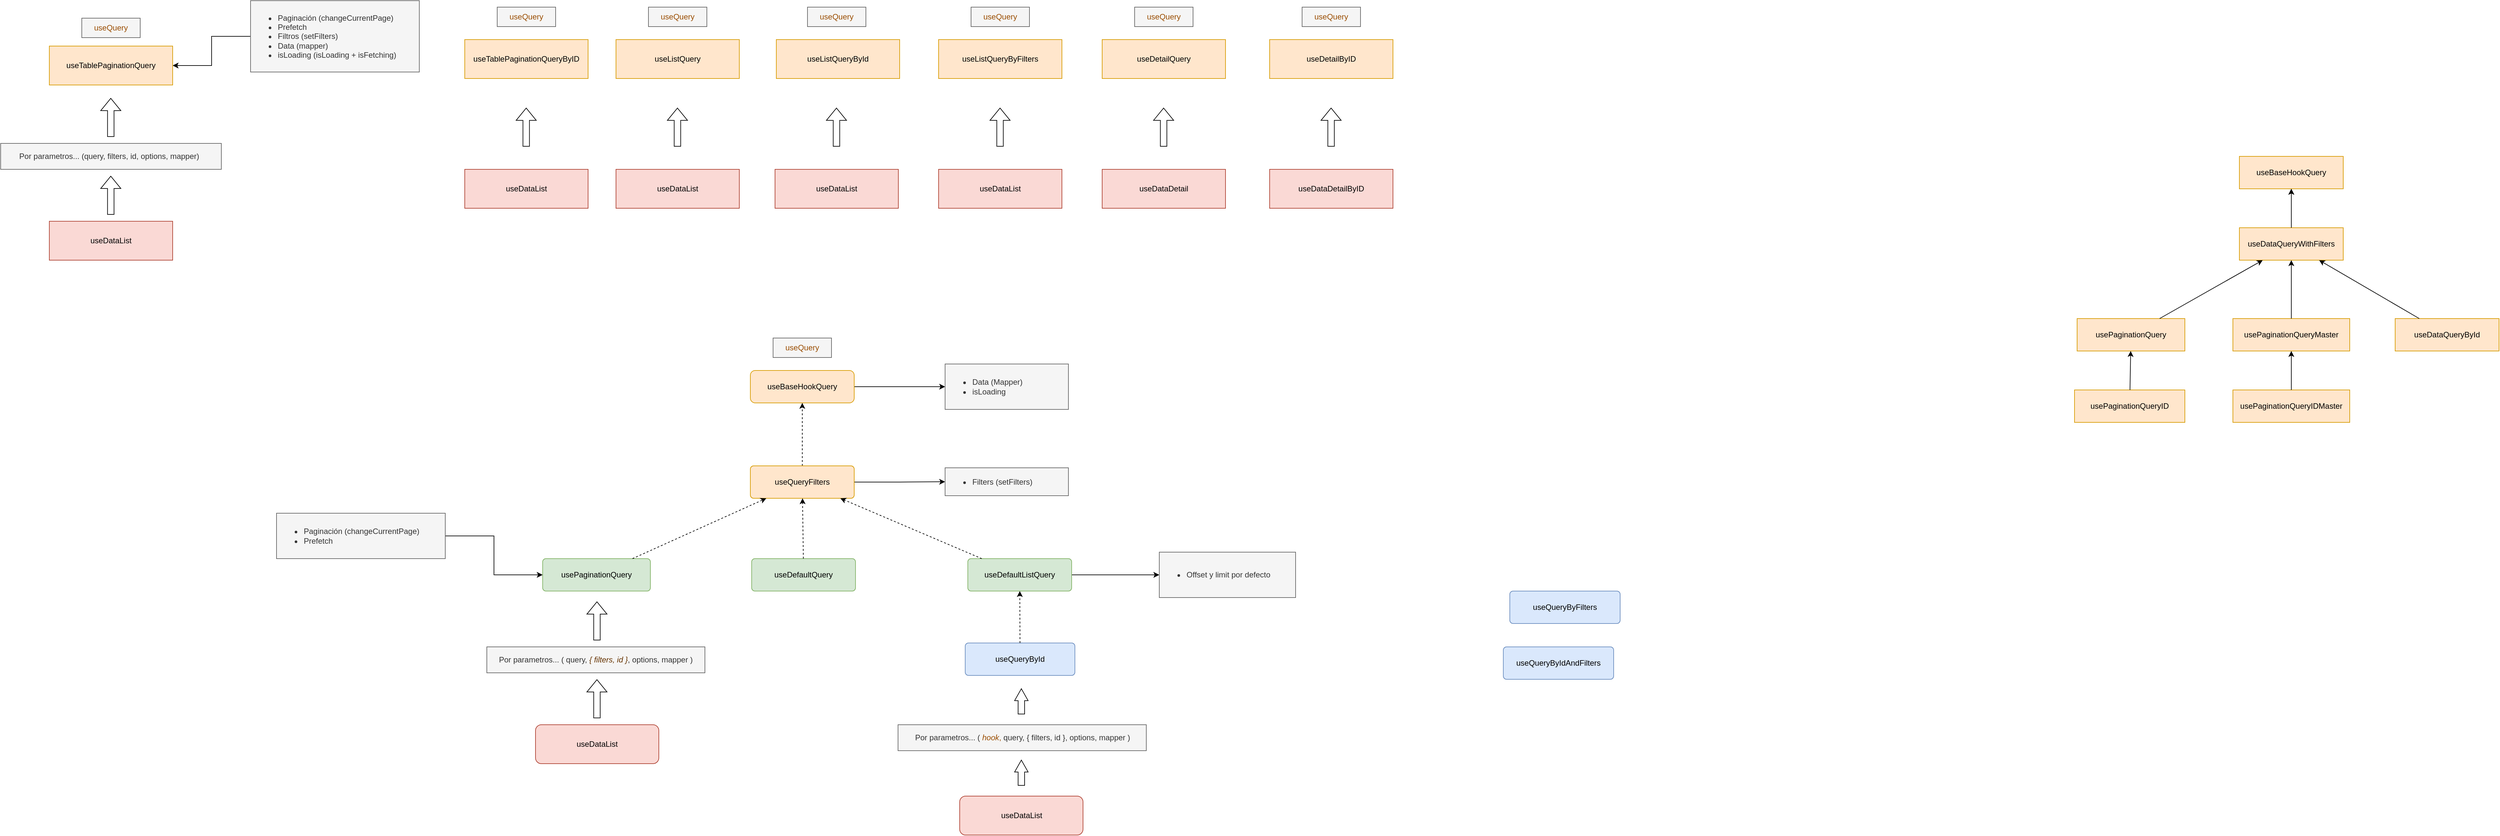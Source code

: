 <mxfile version="21.8.0" type="github">
  <diagram id="C5RBs43oDa-KdzZeNtuy" name="Page-1">
    <mxGraphModel dx="1024" dy="553" grid="1" gridSize="10" guides="1" tooltips="1" connect="1" arrows="1" fold="1" page="1" pageScale="1" pageWidth="2336" pageHeight="1654" math="0" shadow="0">
      <root>
        <mxCell id="WIyWlLk6GJQsqaUBKTNV-0" />
        <mxCell id="WIyWlLk6GJQsqaUBKTNV-1" parent="WIyWlLk6GJQsqaUBKTNV-0" />
        <mxCell id="WIyWlLk6GJQsqaUBKTNV-3" value="useBaseHookQuery" style="rounded=0;whiteSpace=wrap;html=1;fontSize=12;glass=0;strokeWidth=1;shadow=0;fillColor=#ffe6cc;strokeColor=#d79b00;" parent="WIyWlLk6GJQsqaUBKTNV-1" vertex="1">
          <mxGeometry x="3574" y="340" width="160" height="50" as="geometry" />
        </mxCell>
        <mxCell id="YgiQsH9FQT8b_soW5u2j-206" value="" style="edgeStyle=none;rounded=0;orthogonalLoop=1;jettySize=auto;html=1;" parent="WIyWlLk6GJQsqaUBKTNV-1" source="WIyWlLk6GJQsqaUBKTNV-7" target="WIyWlLk6GJQsqaUBKTNV-3" edge="1">
          <mxGeometry relative="1" as="geometry" />
        </mxCell>
        <mxCell id="WIyWlLk6GJQsqaUBKTNV-7" value="useDataQueryWithFilters" style="rounded=0;whiteSpace=wrap;html=1;fontSize=12;glass=0;strokeWidth=1;shadow=0;arcSize=10;fillColor=#ffe6cc;strokeColor=#d79b00;" parent="WIyWlLk6GJQsqaUBKTNV-1" vertex="1">
          <mxGeometry x="3574" y="450" width="160" height="50" as="geometry" />
        </mxCell>
        <mxCell id="YgiQsH9FQT8b_soW5u2j-2" value="" style="endArrow=classic;html=1;rounded=0;" parent="WIyWlLk6GJQsqaUBKTNV-1" source="WIyWlLk6GJQsqaUBKTNV-7" target="WIyWlLk6GJQsqaUBKTNV-3" edge="1">
          <mxGeometry width="50" height="50" relative="1" as="geometry">
            <mxPoint x="3504" y="700" as="sourcePoint" />
            <mxPoint x="3554" y="650" as="targetPoint" />
          </mxGeometry>
        </mxCell>
        <mxCell id="YgiQsH9FQT8b_soW5u2j-3" value="usePaginationQuery" style="rounded=0;whiteSpace=wrap;html=1;fontSize=12;glass=0;strokeWidth=1;shadow=0;arcSize=10;fillColor=#ffe6cc;strokeColor=#d79b00;" parent="WIyWlLk6GJQsqaUBKTNV-1" vertex="1">
          <mxGeometry x="3324" y="590" width="166" height="50" as="geometry" />
        </mxCell>
        <mxCell id="YgiQsH9FQT8b_soW5u2j-4" value="" style="endArrow=classic;html=1;rounded=0;" parent="WIyWlLk6GJQsqaUBKTNV-1" source="YgiQsH9FQT8b_soW5u2j-3" target="WIyWlLk6GJQsqaUBKTNV-7" edge="1">
          <mxGeometry width="50" height="50" relative="1" as="geometry">
            <mxPoint x="3504" y="700" as="sourcePoint" />
            <mxPoint x="3554" y="650" as="targetPoint" />
          </mxGeometry>
        </mxCell>
        <mxCell id="YgiQsH9FQT8b_soW5u2j-5" value="usePaginationQueryMaster" style="rounded=0;whiteSpace=wrap;html=1;fontSize=12;glass=0;strokeWidth=1;shadow=0;arcSize=10;fillColor=#ffe6cc;strokeColor=#d79b00;" parent="WIyWlLk6GJQsqaUBKTNV-1" vertex="1">
          <mxGeometry x="3564" y="590" width="180" height="50" as="geometry" />
        </mxCell>
        <mxCell id="YgiQsH9FQT8b_soW5u2j-6" value="useDataQueryById" style="rounded=0;whiteSpace=wrap;html=1;fontSize=12;glass=0;strokeWidth=1;shadow=0;arcSize=10;fillColor=#ffe6cc;strokeColor=#d79b00;" parent="WIyWlLk6GJQsqaUBKTNV-1" vertex="1">
          <mxGeometry x="3814" y="590" width="160" height="50" as="geometry" />
        </mxCell>
        <mxCell id="YgiQsH9FQT8b_soW5u2j-8" value="" style="endArrow=classic;html=1;rounded=0;" parent="WIyWlLk6GJQsqaUBKTNV-1" source="YgiQsH9FQT8b_soW5u2j-6" target="WIyWlLk6GJQsqaUBKTNV-7" edge="1">
          <mxGeometry width="50" height="50" relative="1" as="geometry">
            <mxPoint x="3504" y="700" as="sourcePoint" />
            <mxPoint x="3554" y="650" as="targetPoint" />
          </mxGeometry>
        </mxCell>
        <mxCell id="YgiQsH9FQT8b_soW5u2j-9" value="usePaginationQueryID" style="rounded=0;whiteSpace=wrap;html=1;fontSize=12;glass=0;strokeWidth=1;shadow=0;arcSize=10;fillColor=#ffe6cc;strokeColor=#d79b00;" parent="WIyWlLk6GJQsqaUBKTNV-1" vertex="1">
          <mxGeometry x="3320" y="700" width="170" height="50" as="geometry" />
        </mxCell>
        <mxCell id="YgiQsH9FQT8b_soW5u2j-10" value="usePaginationQueryIDMaster" style="rounded=0;whiteSpace=wrap;html=1;fontSize=12;glass=0;strokeWidth=1;shadow=0;arcSize=10;fillColor=#ffe6cc;strokeColor=#d79b00;" parent="WIyWlLk6GJQsqaUBKTNV-1" vertex="1">
          <mxGeometry x="3564" y="700" width="180" height="50" as="geometry" />
        </mxCell>
        <mxCell id="YgiQsH9FQT8b_soW5u2j-11" value="" style="endArrow=classic;html=1;rounded=0;exitX=0.5;exitY=0;exitDx=0;exitDy=0;" parent="WIyWlLk6GJQsqaUBKTNV-1" source="YgiQsH9FQT8b_soW5u2j-10" target="YgiQsH9FQT8b_soW5u2j-5" edge="1">
          <mxGeometry width="50" height="50" relative="1" as="geometry">
            <mxPoint x="3404" y="720" as="sourcePoint" />
            <mxPoint x="3454" y="670" as="targetPoint" />
          </mxGeometry>
        </mxCell>
        <mxCell id="YgiQsH9FQT8b_soW5u2j-12" value="" style="endArrow=classic;html=1;rounded=0;" parent="WIyWlLk6GJQsqaUBKTNV-1" source="YgiQsH9FQT8b_soW5u2j-9" target="YgiQsH9FQT8b_soW5u2j-3" edge="1">
          <mxGeometry width="50" height="50" relative="1" as="geometry">
            <mxPoint x="3528" y="640" as="sourcePoint" />
            <mxPoint x="3578" y="590" as="targetPoint" />
          </mxGeometry>
        </mxCell>
        <mxCell id="YgiQsH9FQT8b_soW5u2j-207" value="" style="endArrow=classic;html=1;rounded=0;" parent="WIyWlLk6GJQsqaUBKTNV-1" source="YgiQsH9FQT8b_soW5u2j-5" target="WIyWlLk6GJQsqaUBKTNV-7" edge="1">
          <mxGeometry width="50" height="50" relative="1" as="geometry">
            <mxPoint x="3634" y="600" as="sourcePoint" />
            <mxPoint x="3684" y="550" as="targetPoint" />
          </mxGeometry>
        </mxCell>
        <mxCell id="mBGFX02jGmcQcoQr9tZy-47" style="edgeStyle=orthogonalEdgeStyle;rounded=0;orthogonalLoop=1;jettySize=auto;html=1;exitX=1;exitY=0.5;exitDx=0;exitDy=0;" edge="1" parent="WIyWlLk6GJQsqaUBKTNV-1" source="pCUGQhPCe7q9vCgeICrw-7" target="mBGFX02jGmcQcoQr9tZy-46">
          <mxGeometry relative="1" as="geometry" />
        </mxCell>
        <mxCell id="pCUGQhPCe7q9vCgeICrw-7" value="useBaseHookQuery" style="rounded=1;whiteSpace=wrap;html=1;fontSize=12;glass=0;strokeWidth=1;shadow=0;fillColor=#ffe6cc;strokeColor=#d79b00;" parent="WIyWlLk6GJQsqaUBKTNV-1" vertex="1">
          <mxGeometry x="1280" y="670" width="160" height="50" as="geometry" />
        </mxCell>
        <mxCell id="pCUGQhPCe7q9vCgeICrw-8" value="" style="edgeStyle=none;rounded=0;orthogonalLoop=1;jettySize=auto;html=1;dashed=1;" parent="WIyWlLk6GJQsqaUBKTNV-1" source="pCUGQhPCe7q9vCgeICrw-9" target="pCUGQhPCe7q9vCgeICrw-7" edge="1">
          <mxGeometry relative="1" as="geometry" />
        </mxCell>
        <mxCell id="mBGFX02jGmcQcoQr9tZy-49" style="edgeStyle=orthogonalEdgeStyle;rounded=0;orthogonalLoop=1;jettySize=auto;html=1;exitX=1;exitY=0.5;exitDx=0;exitDy=0;entryX=0;entryY=0.5;entryDx=0;entryDy=0;" edge="1" parent="WIyWlLk6GJQsqaUBKTNV-1" source="pCUGQhPCe7q9vCgeICrw-9" target="mBGFX02jGmcQcoQr9tZy-48">
          <mxGeometry relative="1" as="geometry" />
        </mxCell>
        <mxCell id="pCUGQhPCe7q9vCgeICrw-9" value="useQueryFilters" style="rounded=1;whiteSpace=wrap;html=1;fontSize=12;glass=0;strokeWidth=1;shadow=0;arcSize=10;fillColor=#ffe6cc;strokeColor=#d79b00;" parent="WIyWlLk6GJQsqaUBKTNV-1" vertex="1">
          <mxGeometry x="1280" y="817" width="160" height="50" as="geometry" />
        </mxCell>
        <mxCell id="pCUGQhPCe7q9vCgeICrw-11" value="usePaginationQuery" style="rounded=1;whiteSpace=wrap;html=1;fontSize=12;glass=0;strokeWidth=1;shadow=0;arcSize=10;fillColor=#d5e8d4;strokeColor=#82b366;" parent="WIyWlLk6GJQsqaUBKTNV-1" vertex="1">
          <mxGeometry x="960" y="960" width="166" height="50" as="geometry" />
        </mxCell>
        <mxCell id="pCUGQhPCe7q9vCgeICrw-12" value="" style="endArrow=classic;html=1;rounded=0;dashed=1;" parent="WIyWlLk6GJQsqaUBKTNV-1" source="pCUGQhPCe7q9vCgeICrw-11" target="pCUGQhPCe7q9vCgeICrw-9" edge="1">
          <mxGeometry width="50" height="50" relative="1" as="geometry">
            <mxPoint x="1114" y="1070" as="sourcePoint" />
            <mxPoint x="1164" y="1020" as="targetPoint" />
          </mxGeometry>
        </mxCell>
        <mxCell id="pCUGQhPCe7q9vCgeICrw-16" value="useQueryById" style="rounded=1;whiteSpace=wrap;html=1;fontSize=12;glass=0;strokeWidth=1;shadow=0;arcSize=10;fillColor=#dae8fc;strokeColor=#6c8ebf;" parent="WIyWlLk6GJQsqaUBKTNV-1" vertex="1">
          <mxGeometry x="1611" y="1090" width="169" height="50" as="geometry" />
        </mxCell>
        <mxCell id="pCUGQhPCe7q9vCgeICrw-33" value="useDefaultQuery" style="rounded=1;whiteSpace=wrap;html=1;fontSize=12;glass=0;strokeWidth=1;shadow=0;arcSize=10;fillColor=#d5e8d4;strokeColor=#82b366;" parent="WIyWlLk6GJQsqaUBKTNV-1" vertex="1">
          <mxGeometry x="1282" y="960" width="160" height="50" as="geometry" />
        </mxCell>
        <mxCell id="pCUGQhPCe7q9vCgeICrw-37" value="" style="endArrow=classic;html=1;rounded=0;dashed=1;" parent="WIyWlLk6GJQsqaUBKTNV-1" source="pCUGQhPCe7q9vCgeICrw-33" target="pCUGQhPCe7q9vCgeICrw-9" edge="1">
          <mxGeometry width="50" height="50" relative="1" as="geometry">
            <mxPoint x="1290" y="1020" as="sourcePoint" />
            <mxPoint x="1340" y="970" as="targetPoint" />
          </mxGeometry>
        </mxCell>
        <mxCell id="Wne_N8fVUTIwAG40PivV-4" value="useQueryByIdAndFilters" style="rounded=1;whiteSpace=wrap;html=1;fontSize=12;glass=0;strokeWidth=1;shadow=0;arcSize=10;fillColor=#dae8fc;strokeColor=#6c8ebf;" parent="WIyWlLk6GJQsqaUBKTNV-1" vertex="1">
          <mxGeometry x="2440" y="1096" width="170" height="50" as="geometry" />
        </mxCell>
        <mxCell id="Wne_N8fVUTIwAG40PivV-9" value="&lt;div&gt;useQueryByFilters&lt;/div&gt;" style="rounded=1;whiteSpace=wrap;html=1;fontSize=12;glass=0;strokeWidth=1;shadow=0;arcSize=10;fillColor=#dae8fc;strokeColor=#6c8ebf;" parent="WIyWlLk6GJQsqaUBKTNV-1" vertex="1">
          <mxGeometry x="2450" y="1010" width="170" height="50" as="geometry" />
        </mxCell>
        <mxCell id="mBGFX02jGmcQcoQr9tZy-51" style="edgeStyle=orthogonalEdgeStyle;rounded=0;orthogonalLoop=1;jettySize=auto;html=1;exitX=1;exitY=0.5;exitDx=0;exitDy=0;" edge="1" parent="WIyWlLk6GJQsqaUBKTNV-1" source="C-a1b6YABqYh_NTn32Xl-0" target="mBGFX02jGmcQcoQr9tZy-50">
          <mxGeometry relative="1" as="geometry" />
        </mxCell>
        <mxCell id="C-a1b6YABqYh_NTn32Xl-0" value="useDefaultListQuery" style="rounded=1;whiteSpace=wrap;html=1;fontSize=12;glass=0;strokeWidth=1;shadow=0;arcSize=10;fillColor=#d5e8d4;strokeColor=#82b366;" parent="WIyWlLk6GJQsqaUBKTNV-1" vertex="1">
          <mxGeometry x="1615" y="960" width="160" height="50" as="geometry" />
        </mxCell>
        <mxCell id="C-a1b6YABqYh_NTn32Xl-1" value="" style="endArrow=classic;html=1;rounded=0;dashed=1;" parent="WIyWlLk6GJQsqaUBKTNV-1" source="C-a1b6YABqYh_NTn32Xl-0" target="pCUGQhPCe7q9vCgeICrw-9" edge="1">
          <mxGeometry width="50" height="50" relative="1" as="geometry">
            <mxPoint x="1300" y="1030" as="sourcePoint" />
            <mxPoint x="1430" y="877" as="targetPoint" />
          </mxGeometry>
        </mxCell>
        <mxCell id="mBGFX02jGmcQcoQr9tZy-3" value="" style="edgeStyle=orthogonalEdgeStyle;rounded=0;orthogonalLoop=1;jettySize=auto;html=1;" edge="1" parent="WIyWlLk6GJQsqaUBKTNV-1" source="mBGFX02jGmcQcoQr9tZy-1" target="mBGFX02jGmcQcoQr9tZy-2">
          <mxGeometry relative="1" as="geometry" />
        </mxCell>
        <mxCell id="mBGFX02jGmcQcoQr9tZy-1" value="&lt;ul&gt;&lt;li&gt;Paginación (changeCurrentPage)&lt;/li&gt;&lt;li&gt;Prefetch&lt;br&gt;&lt;/li&gt;&lt;li&gt;Filtros (setFilters)&lt;br&gt;&lt;/li&gt;&lt;li&gt;Data (mapper)&lt;/li&gt;&lt;li&gt;isLoading (isLoading + isFetching)&lt;br&gt;&lt;/li&gt;&lt;/ul&gt;" style="text;strokeColor=#666666;fillColor=#f5f5f5;html=1;whiteSpace=wrap;verticalAlign=middle;overflow=hidden;fontColor=#333333;" vertex="1" parent="WIyWlLk6GJQsqaUBKTNV-1">
          <mxGeometry x="510" y="100" width="260" height="110" as="geometry" />
        </mxCell>
        <mxCell id="mBGFX02jGmcQcoQr9tZy-2" value="useTablePaginationQuery" style="whiteSpace=wrap;html=1;fillColor=#ffe6cc;strokeColor=#d79b00;" vertex="1" parent="WIyWlLk6GJQsqaUBKTNV-1">
          <mxGeometry x="200" y="170" width="190" height="60" as="geometry" />
        </mxCell>
        <mxCell id="mBGFX02jGmcQcoQr9tZy-4" value="" style="shape=flexArrow;endArrow=classic;html=1;rounded=0;" edge="1" parent="WIyWlLk6GJQsqaUBKTNV-1">
          <mxGeometry width="50" height="50" relative="1" as="geometry">
            <mxPoint x="294.67" y="310" as="sourcePoint" />
            <mxPoint x="294.67" y="250" as="targetPoint" />
          </mxGeometry>
        </mxCell>
        <mxCell id="mBGFX02jGmcQcoQr9tZy-5" value="&lt;div&gt;useDataList&lt;/div&gt;" style="whiteSpace=wrap;html=1;fillColor=#fad9d5;strokeColor=#ae4132;" vertex="1" parent="WIyWlLk6GJQsqaUBKTNV-1">
          <mxGeometry x="200" y="440" width="190" height="60" as="geometry" />
        </mxCell>
        <mxCell id="mBGFX02jGmcQcoQr9tZy-7" value="&lt;span style=&quot;white-space: pre;&quot;&gt;&#x9;&lt;/span&gt;Por parametros... (query, filters, id, options, mapper) " style="text;html=1;whiteSpace=wrap;verticalAlign=middle;overflow=hidden;fillColor=#f5f5f5;fontColor=#333333;strokeColor=#666666;" vertex="1" parent="WIyWlLk6GJQsqaUBKTNV-1">
          <mxGeometry x="125" y="320" width="340" height="40" as="geometry" />
        </mxCell>
        <mxCell id="mBGFX02jGmcQcoQr9tZy-11" value="" style="shape=flexArrow;endArrow=classic;html=1;rounded=0;" edge="1" parent="WIyWlLk6GJQsqaUBKTNV-1">
          <mxGeometry width="50" height="50" relative="1" as="geometry">
            <mxPoint x="294.67" y="430" as="sourcePoint" />
            <mxPoint x="294.67" y="370" as="targetPoint" />
          </mxGeometry>
        </mxCell>
        <mxCell id="mBGFX02jGmcQcoQr9tZy-12" value="useDetailQuery" style="whiteSpace=wrap;html=1;fillColor=#ffe6cc;strokeColor=#d79b00;" vertex="1" parent="WIyWlLk6GJQsqaUBKTNV-1">
          <mxGeometry x="1822" y="160" width="190" height="60" as="geometry" />
        </mxCell>
        <mxCell id="mBGFX02jGmcQcoQr9tZy-13" value="useListQuery" style="whiteSpace=wrap;html=1;fillColor=#ffe6cc;strokeColor=#d79b00;" vertex="1" parent="WIyWlLk6GJQsqaUBKTNV-1">
          <mxGeometry x="1073" y="160" width="190" height="60" as="geometry" />
        </mxCell>
        <mxCell id="mBGFX02jGmcQcoQr9tZy-14" value="useListQueryById" style="whiteSpace=wrap;html=1;fillColor=#ffe6cc;strokeColor=#d79b00;" vertex="1" parent="WIyWlLk6GJQsqaUBKTNV-1">
          <mxGeometry x="1320" y="160" width="190" height="60" as="geometry" />
        </mxCell>
        <mxCell id="mBGFX02jGmcQcoQr9tZy-15" value="useListQueryByFilters" style="whiteSpace=wrap;html=1;fillColor=#ffe6cc;strokeColor=#d79b00;" vertex="1" parent="WIyWlLk6GJQsqaUBKTNV-1">
          <mxGeometry x="1570" y="160" width="190" height="60" as="geometry" />
        </mxCell>
        <mxCell id="mBGFX02jGmcQcoQr9tZy-16" value="useTablePaginationQueryByID" style="whiteSpace=wrap;html=1;fillColor=#ffe6cc;strokeColor=#d79b00;" vertex="1" parent="WIyWlLk6GJQsqaUBKTNV-1">
          <mxGeometry x="840" y="160" width="190" height="60" as="geometry" />
        </mxCell>
        <mxCell id="mBGFX02jGmcQcoQr9tZy-23" value="&lt;div align=&quot;center&quot;&gt;&lt;font color=&quot;#994c00&quot;&gt;useQuery&lt;/font&gt;&lt;/div&gt;" style="text;html=1;whiteSpace=wrap;verticalAlign=middle;overflow=hidden;fillColor=#f5f5f5;fontColor=#333333;strokeColor=#666666;align=center;" vertex="1" parent="WIyWlLk6GJQsqaUBKTNV-1">
          <mxGeometry x="250" y="127" width="90" height="30" as="geometry" />
        </mxCell>
        <mxCell id="mBGFX02jGmcQcoQr9tZy-24" value="&lt;div align=&quot;center&quot;&gt;&lt;font color=&quot;#994c00&quot;&gt;useQuery&lt;/font&gt;&lt;/div&gt;" style="text;html=1;whiteSpace=wrap;verticalAlign=middle;overflow=hidden;fillColor=#f5f5f5;fontColor=#333333;strokeColor=#666666;align=center;" vertex="1" parent="WIyWlLk6GJQsqaUBKTNV-1">
          <mxGeometry x="890" y="110" width="90" height="30" as="geometry" />
        </mxCell>
        <mxCell id="mBGFX02jGmcQcoQr9tZy-25" value="&lt;div align=&quot;center&quot;&gt;&lt;font color=&quot;#994c00&quot;&gt;useQuery&lt;/font&gt;&lt;/div&gt;" style="text;html=1;whiteSpace=wrap;verticalAlign=middle;overflow=hidden;fillColor=#f5f5f5;fontColor=#333333;strokeColor=#666666;align=center;" vertex="1" parent="WIyWlLk6GJQsqaUBKTNV-1">
          <mxGeometry x="1123" y="110" width="90" height="30" as="geometry" />
        </mxCell>
        <mxCell id="mBGFX02jGmcQcoQr9tZy-27" value="&lt;div align=&quot;center&quot;&gt;&lt;font color=&quot;#994c00&quot;&gt;useQuery&lt;/font&gt;&lt;/div&gt;" style="text;html=1;whiteSpace=wrap;verticalAlign=middle;overflow=hidden;fillColor=#f5f5f5;fontColor=#333333;strokeColor=#666666;align=center;" vertex="1" parent="WIyWlLk6GJQsqaUBKTNV-1">
          <mxGeometry x="1368" y="110" width="90" height="30" as="geometry" />
        </mxCell>
        <mxCell id="mBGFX02jGmcQcoQr9tZy-28" value="&lt;div align=&quot;center&quot;&gt;&lt;font color=&quot;#994c00&quot;&gt;useQuery&lt;/font&gt;&lt;/div&gt;" style="text;html=1;whiteSpace=wrap;verticalAlign=middle;overflow=hidden;fillColor=#f5f5f5;fontColor=#333333;strokeColor=#666666;align=center;" vertex="1" parent="WIyWlLk6GJQsqaUBKTNV-1">
          <mxGeometry x="1620" y="110" width="90" height="30" as="geometry" />
        </mxCell>
        <mxCell id="mBGFX02jGmcQcoQr9tZy-29" value="&lt;div align=&quot;center&quot;&gt;&lt;font color=&quot;#994c00&quot;&gt;useQuery&lt;/font&gt;&lt;/div&gt;" style="text;html=1;whiteSpace=wrap;verticalAlign=middle;overflow=hidden;fillColor=#f5f5f5;fontColor=#333333;strokeColor=#666666;align=center;" vertex="1" parent="WIyWlLk6GJQsqaUBKTNV-1">
          <mxGeometry x="1872" y="110" width="90" height="30" as="geometry" />
        </mxCell>
        <mxCell id="mBGFX02jGmcQcoQr9tZy-31" value="&lt;div&gt;useDataList&lt;/div&gt;" style="whiteSpace=wrap;html=1;fillColor=#fad9d5;strokeColor=#ae4132;" vertex="1" parent="WIyWlLk6GJQsqaUBKTNV-1">
          <mxGeometry x="840" y="360" width="190" height="60" as="geometry" />
        </mxCell>
        <mxCell id="mBGFX02jGmcQcoQr9tZy-32" value="" style="shape=flexArrow;endArrow=classic;html=1;rounded=0;" edge="1" parent="WIyWlLk6GJQsqaUBKTNV-1">
          <mxGeometry width="50" height="50" relative="1" as="geometry">
            <mxPoint x="934.67" y="325" as="sourcePoint" />
            <mxPoint x="934.67" y="265" as="targetPoint" />
          </mxGeometry>
        </mxCell>
        <mxCell id="mBGFX02jGmcQcoQr9tZy-33" value="&lt;div&gt;useDataList&lt;/div&gt;" style="whiteSpace=wrap;html=1;fillColor=#fad9d5;strokeColor=#ae4132;" vertex="1" parent="WIyWlLk6GJQsqaUBKTNV-1">
          <mxGeometry x="1073" y="360" width="190" height="60" as="geometry" />
        </mxCell>
        <mxCell id="mBGFX02jGmcQcoQr9tZy-34" value="" style="shape=flexArrow;endArrow=classic;html=1;rounded=0;" edge="1" parent="WIyWlLk6GJQsqaUBKTNV-1">
          <mxGeometry width="50" height="50" relative="1" as="geometry">
            <mxPoint x="1167.67" y="325" as="sourcePoint" />
            <mxPoint x="1167.67" y="265" as="targetPoint" />
          </mxGeometry>
        </mxCell>
        <mxCell id="mBGFX02jGmcQcoQr9tZy-35" value="&lt;div&gt;useDataList&lt;/div&gt;" style="whiteSpace=wrap;html=1;fillColor=#fad9d5;strokeColor=#ae4132;" vertex="1" parent="WIyWlLk6GJQsqaUBKTNV-1">
          <mxGeometry x="1318" y="360" width="190" height="60" as="geometry" />
        </mxCell>
        <mxCell id="mBGFX02jGmcQcoQr9tZy-36" value="" style="shape=flexArrow;endArrow=classic;html=1;rounded=0;" edge="1" parent="WIyWlLk6GJQsqaUBKTNV-1">
          <mxGeometry width="50" height="50" relative="1" as="geometry">
            <mxPoint x="1412.67" y="325" as="sourcePoint" />
            <mxPoint x="1412.67" y="265" as="targetPoint" />
          </mxGeometry>
        </mxCell>
        <mxCell id="mBGFX02jGmcQcoQr9tZy-37" value="&lt;div&gt;useDataList&lt;/div&gt;" style="whiteSpace=wrap;html=1;fillColor=#fad9d5;strokeColor=#ae4132;" vertex="1" parent="WIyWlLk6GJQsqaUBKTNV-1">
          <mxGeometry x="1570" y="360" width="190" height="60" as="geometry" />
        </mxCell>
        <mxCell id="mBGFX02jGmcQcoQr9tZy-38" value="" style="shape=flexArrow;endArrow=classic;html=1;rounded=0;" edge="1" parent="WIyWlLk6GJQsqaUBKTNV-1">
          <mxGeometry width="50" height="50" relative="1" as="geometry">
            <mxPoint x="1664.67" y="325" as="sourcePoint" />
            <mxPoint x="1664.67" y="265" as="targetPoint" />
          </mxGeometry>
        </mxCell>
        <mxCell id="mBGFX02jGmcQcoQr9tZy-39" value="&lt;div&gt;useDataDetail&lt;/div&gt;" style="whiteSpace=wrap;html=1;fillColor=#fad9d5;strokeColor=#ae4132;" vertex="1" parent="WIyWlLk6GJQsqaUBKTNV-1">
          <mxGeometry x="1822" y="360" width="190" height="60" as="geometry" />
        </mxCell>
        <mxCell id="mBGFX02jGmcQcoQr9tZy-40" value="" style="shape=flexArrow;endArrow=classic;html=1;rounded=0;" edge="1" parent="WIyWlLk6GJQsqaUBKTNV-1">
          <mxGeometry width="50" height="50" relative="1" as="geometry">
            <mxPoint x="1916.67" y="325" as="sourcePoint" />
            <mxPoint x="1916.67" y="265" as="targetPoint" />
          </mxGeometry>
        </mxCell>
        <mxCell id="mBGFX02jGmcQcoQr9tZy-41" value="useDetailByID" style="whiteSpace=wrap;html=1;fillColor=#ffe6cc;strokeColor=#d79b00;" vertex="1" parent="WIyWlLk6GJQsqaUBKTNV-1">
          <mxGeometry x="2080" y="160" width="190" height="60" as="geometry" />
        </mxCell>
        <mxCell id="mBGFX02jGmcQcoQr9tZy-42" value="&lt;div align=&quot;center&quot;&gt;&lt;font color=&quot;#994c00&quot;&gt;useQuery&lt;/font&gt;&lt;/div&gt;" style="text;html=1;whiteSpace=wrap;verticalAlign=middle;overflow=hidden;fillColor=#f5f5f5;fontColor=#333333;strokeColor=#666666;align=center;" vertex="1" parent="WIyWlLk6GJQsqaUBKTNV-1">
          <mxGeometry x="2130" y="110" width="90" height="30" as="geometry" />
        </mxCell>
        <mxCell id="mBGFX02jGmcQcoQr9tZy-43" value="&lt;div&gt;useDataDetailByID&lt;/div&gt;" style="whiteSpace=wrap;html=1;fillColor=#fad9d5;strokeColor=#ae4132;" vertex="1" parent="WIyWlLk6GJQsqaUBKTNV-1">
          <mxGeometry x="2080" y="360" width="190" height="60" as="geometry" />
        </mxCell>
        <mxCell id="mBGFX02jGmcQcoQr9tZy-44" value="" style="shape=flexArrow;endArrow=classic;html=1;rounded=0;" edge="1" parent="WIyWlLk6GJQsqaUBKTNV-1">
          <mxGeometry width="50" height="50" relative="1" as="geometry">
            <mxPoint x="2174.67" y="325" as="sourcePoint" />
            <mxPoint x="2174.67" y="265" as="targetPoint" />
          </mxGeometry>
        </mxCell>
        <mxCell id="mBGFX02jGmcQcoQr9tZy-45" value="&lt;div align=&quot;center&quot;&gt;&lt;font color=&quot;#994c00&quot;&gt;useQuery&lt;/font&gt;&lt;/div&gt;" style="text;html=1;whiteSpace=wrap;verticalAlign=middle;overflow=hidden;fillColor=#f5f5f5;fontColor=#333333;strokeColor=#666666;align=center;" vertex="1" parent="WIyWlLk6GJQsqaUBKTNV-1">
          <mxGeometry x="1315" y="620" width="90" height="30" as="geometry" />
        </mxCell>
        <mxCell id="mBGFX02jGmcQcoQr9tZy-46" value="&lt;ul&gt;&lt;li&gt;Data (Mapper)&lt;/li&gt;&lt;li&gt;isLoading&lt;br&gt;&lt;/li&gt;&lt;/ul&gt;" style="text;strokeColor=#666666;fillColor=#f5f5f5;html=1;whiteSpace=wrap;verticalAlign=middle;overflow=hidden;fontColor=#333333;" vertex="1" parent="WIyWlLk6GJQsqaUBKTNV-1">
          <mxGeometry x="1580" y="660" width="190" height="70" as="geometry" />
        </mxCell>
        <mxCell id="mBGFX02jGmcQcoQr9tZy-48" value="&lt;ul&gt;&lt;li&gt;Filters (setFilters)&lt;br&gt;&lt;/li&gt;&lt;/ul&gt;" style="text;strokeColor=#666666;fillColor=#f5f5f5;html=1;whiteSpace=wrap;verticalAlign=middle;overflow=hidden;fontColor=#333333;" vertex="1" parent="WIyWlLk6GJQsqaUBKTNV-1">
          <mxGeometry x="1580" y="820" width="190" height="43" as="geometry" />
        </mxCell>
        <mxCell id="mBGFX02jGmcQcoQr9tZy-50" value="&lt;div align=&quot;center&quot;&gt;&lt;ul&gt;&lt;li&gt;Offset y limit por defecto&lt;br&gt;&lt;/li&gt;&lt;/ul&gt;&lt;/div&gt;" style="text;strokeColor=#666666;fillColor=#f5f5f5;html=1;whiteSpace=wrap;verticalAlign=middle;overflow=hidden;fontColor=#333333;" vertex="1" parent="WIyWlLk6GJQsqaUBKTNV-1">
          <mxGeometry x="1910" y="950" width="210" height="70" as="geometry" />
        </mxCell>
        <mxCell id="mBGFX02jGmcQcoQr9tZy-52" value="" style="shape=flexArrow;endArrow=classic;html=1;rounded=0;" edge="1" parent="WIyWlLk6GJQsqaUBKTNV-1">
          <mxGeometry width="50" height="50" relative="1" as="geometry">
            <mxPoint x="1043.67" y="1086" as="sourcePoint" />
            <mxPoint x="1043.67" y="1026" as="targetPoint" />
          </mxGeometry>
        </mxCell>
        <mxCell id="mBGFX02jGmcQcoQr9tZy-53" value="&lt;div&gt;useDataList&lt;/div&gt;" style="whiteSpace=wrap;html=1;fillColor=#fad9d5;strokeColor=#ae4132;rounded=1;" vertex="1" parent="WIyWlLk6GJQsqaUBKTNV-1">
          <mxGeometry x="949" y="1216" width="190" height="60" as="geometry" />
        </mxCell>
        <mxCell id="mBGFX02jGmcQcoQr9tZy-54" value="&lt;div align=&quot;center&quot;&gt;Por parametros... ( query, &lt;i&gt;&lt;font color=&quot;#663300&quot;&gt;{ filters, id }&lt;/font&gt;&lt;/i&gt;, options, mapper ) &lt;/div&gt;" style="text;html=1;whiteSpace=wrap;verticalAlign=middle;overflow=hidden;fillColor=#f5f5f5;fontColor=#333333;strokeColor=#666666;align=center;" vertex="1" parent="WIyWlLk6GJQsqaUBKTNV-1">
          <mxGeometry x="874" y="1096" width="336" height="40" as="geometry" />
        </mxCell>
        <mxCell id="mBGFX02jGmcQcoQr9tZy-55" value="" style="shape=flexArrow;endArrow=classic;html=1;rounded=0;" edge="1" parent="WIyWlLk6GJQsqaUBKTNV-1">
          <mxGeometry width="50" height="50" relative="1" as="geometry">
            <mxPoint x="1043.67" y="1206" as="sourcePoint" />
            <mxPoint x="1043.67" y="1146" as="targetPoint" />
          </mxGeometry>
        </mxCell>
        <mxCell id="mBGFX02jGmcQcoQr9tZy-56" value="" style="shape=flexArrow;endArrow=classic;html=1;rounded=0;endWidth=9.808;endSize=5.796;" edge="1" parent="WIyWlLk6GJQsqaUBKTNV-1">
          <mxGeometry width="50" height="50" relative="1" as="geometry">
            <mxPoint x="1697.5" y="1200" as="sourcePoint" />
            <mxPoint x="1697.5" y="1160" as="targetPoint" />
          </mxGeometry>
        </mxCell>
        <mxCell id="mBGFX02jGmcQcoQr9tZy-57" value="&lt;div&gt;useDataList&lt;/div&gt;" style="whiteSpace=wrap;html=1;fillColor=#fad9d5;strokeColor=#ae4132;rounded=1;" vertex="1" parent="WIyWlLk6GJQsqaUBKTNV-1">
          <mxGeometry x="1602.5" y="1326" width="190" height="60" as="geometry" />
        </mxCell>
        <mxCell id="mBGFX02jGmcQcoQr9tZy-58" value="&lt;div align=&quot;center&quot;&gt;Por parametros... ( &lt;font color=&quot;#994c00&quot;&gt;&lt;i&gt;hook&lt;/i&gt;, &lt;/font&gt;query, { filters, id }, options, mapper ) &lt;/div&gt;" style="text;html=1;whiteSpace=wrap;verticalAlign=middle;overflow=hidden;fillColor=#f5f5f5;fontColor=#333333;strokeColor=#666666;align=center;" vertex="1" parent="WIyWlLk6GJQsqaUBKTNV-1">
          <mxGeometry x="1507.5" y="1216" width="382.5" height="40" as="geometry" />
        </mxCell>
        <mxCell id="mBGFX02jGmcQcoQr9tZy-60" value="" style="shape=flexArrow;endArrow=classic;html=1;rounded=0;endWidth=9.808;endSize=5.796;" edge="1" parent="WIyWlLk6GJQsqaUBKTNV-1">
          <mxGeometry width="50" height="50" relative="1" as="geometry">
            <mxPoint x="1697.5" y="1310" as="sourcePoint" />
            <mxPoint x="1697.5" y="1270" as="targetPoint" />
          </mxGeometry>
        </mxCell>
        <mxCell id="mBGFX02jGmcQcoQr9tZy-63" style="edgeStyle=orthogonalEdgeStyle;rounded=0;orthogonalLoop=1;jettySize=auto;html=1;exitX=1;exitY=0.5;exitDx=0;exitDy=0;entryX=0;entryY=0.5;entryDx=0;entryDy=0;" edge="1" parent="WIyWlLk6GJQsqaUBKTNV-1" source="mBGFX02jGmcQcoQr9tZy-62" target="pCUGQhPCe7q9vCgeICrw-11">
          <mxGeometry relative="1" as="geometry" />
        </mxCell>
        <mxCell id="mBGFX02jGmcQcoQr9tZy-62" value="&lt;ul&gt;&lt;li&gt;Paginación (changeCurrentPage)&lt;/li&gt;&lt;li&gt;Prefetch&lt;/li&gt;&lt;/ul&gt;" style="text;strokeColor=#666666;fillColor=#f5f5f5;html=1;whiteSpace=wrap;verticalAlign=middle;overflow=hidden;fontColor=#333333;" vertex="1" parent="WIyWlLk6GJQsqaUBKTNV-1">
          <mxGeometry x="550" y="890" width="260" height="70" as="geometry" />
        </mxCell>
        <mxCell id="mBGFX02jGmcQcoQr9tZy-65" value="" style="endArrow=classic;html=1;rounded=0;dashed=1;" edge="1" parent="WIyWlLk6GJQsqaUBKTNV-1" source="pCUGQhPCe7q9vCgeICrw-16" target="C-a1b6YABqYh_NTn32Xl-0">
          <mxGeometry width="50" height="50" relative="1" as="geometry">
            <mxPoint x="1770" y="1200" as="sourcePoint" />
            <mxPoint x="1820" y="1150" as="targetPoint" />
          </mxGeometry>
        </mxCell>
      </root>
    </mxGraphModel>
  </diagram>
</mxfile>
